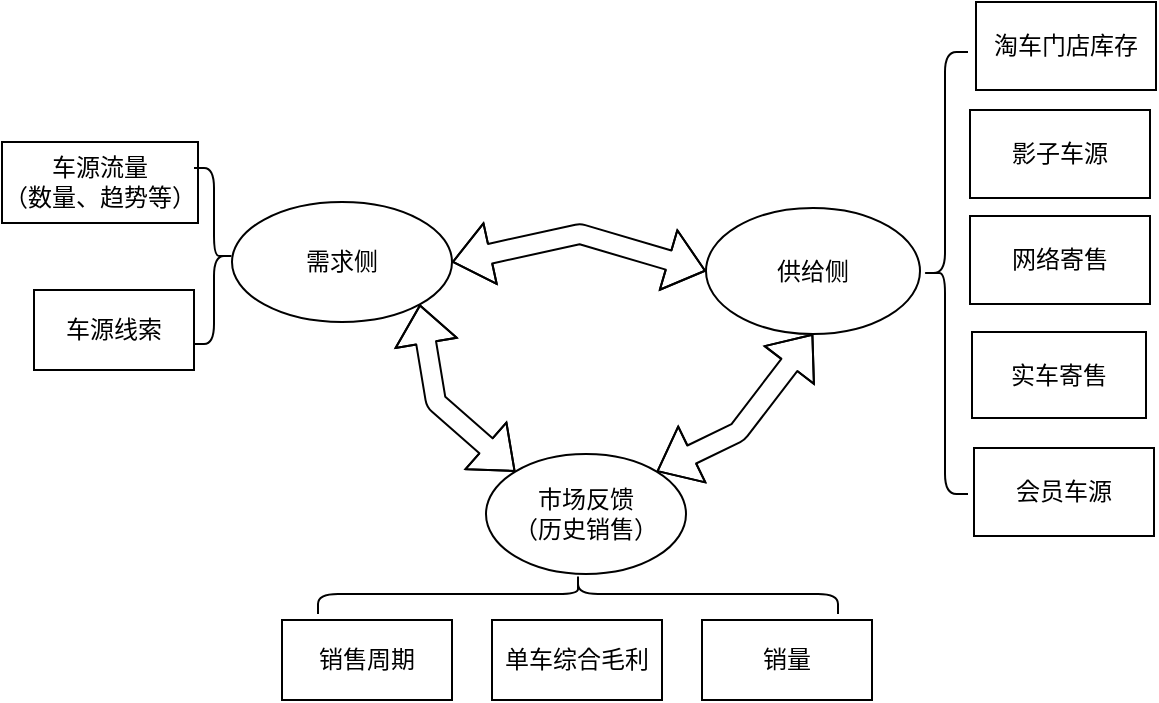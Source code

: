 <mxfile version="14.0.1" type="github"><diagram id="h2JnVIzkqxwsIQfDxEsc" name="Page-1"><mxGraphModel dx="1046" dy="490" grid="0" gridSize="10" guides="0" tooltips="1" connect="1" arrows="1" fold="1" page="1" pageScale="2" pageWidth="827" pageHeight="1169" math="0" shadow="0"><root><mxCell id="0"/><mxCell id="1" parent="0"/><mxCell id="4rzljkEA9-k4ee4jPkZl-1" value="需求侧" style="ellipse;whiteSpace=wrap;html=1;" parent="1" vertex="1"><mxGeometry x="324" y="259" width="110" height="60" as="geometry"/></mxCell><mxCell id="4rzljkEA9-k4ee4jPkZl-2" value="市场反馈&lt;br&gt;（历史销售）" style="ellipse;whiteSpace=wrap;html=1;" parent="1" vertex="1"><mxGeometry x="451" y="385" width="100" height="60" as="geometry"/></mxCell><mxCell id="4rzljkEA9-k4ee4jPkZl-3" value="车源线索" style="rounded=0;whiteSpace=wrap;html=1;" parent="1" vertex="1"><mxGeometry x="225" y="303" width="80" height="40" as="geometry"/></mxCell><mxCell id="4rzljkEA9-k4ee4jPkZl-4" value="车源流量&lt;br&gt;（数量、趋势等）" style="rounded=0;whiteSpace=wrap;html=1;" parent="1" vertex="1"><mxGeometry x="209" y="229" width="98" height="40.5" as="geometry"/></mxCell><mxCell id="4rzljkEA9-k4ee4jPkZl-9" value="销量" style="rounded=0;whiteSpace=wrap;html=1;" parent="1" vertex="1"><mxGeometry x="559" y="468" width="85" height="40" as="geometry"/></mxCell><mxCell id="4rzljkEA9-k4ee4jPkZl-10" value="单车综合毛利" style="rounded=0;whiteSpace=wrap;html=1;" parent="1" vertex="1"><mxGeometry x="454" y="468" width="85" height="40" as="geometry"/></mxCell><mxCell id="4rzljkEA9-k4ee4jPkZl-11" value="销售周期" style="rounded=0;whiteSpace=wrap;html=1;" parent="1" vertex="1"><mxGeometry x="349" y="468" width="85" height="40" as="geometry"/></mxCell><mxCell id="DKgyzTSYNXg1ywMiP4eZ-1" value="供给侧" style="ellipse;whiteSpace=wrap;html=1;" vertex="1" parent="1"><mxGeometry x="561" y="262" width="107" height="63" as="geometry"/></mxCell><mxCell id="DKgyzTSYNXg1ywMiP4eZ-2" value="淘车门店库存" style="rounded=0;whiteSpace=wrap;html=1;" vertex="1" parent="1"><mxGeometry x="696" y="159" width="90" height="44" as="geometry"/></mxCell><mxCell id="DKgyzTSYNXg1ywMiP4eZ-3" value="会员车源" style="rounded=0;whiteSpace=wrap;html=1;" vertex="1" parent="1"><mxGeometry x="695" y="382" width="90" height="44" as="geometry"/></mxCell><mxCell id="DKgyzTSYNXg1ywMiP4eZ-4" value="影子车源" style="rounded=0;whiteSpace=wrap;html=1;" vertex="1" parent="1"><mxGeometry x="693" y="213" width="90" height="44" as="geometry"/></mxCell><mxCell id="DKgyzTSYNXg1ywMiP4eZ-8" value="网络寄售" style="rounded=0;whiteSpace=wrap;html=1;" vertex="1" parent="1"><mxGeometry x="693" y="266" width="90" height="44" as="geometry"/></mxCell><mxCell id="DKgyzTSYNXg1ywMiP4eZ-18" value="实车寄售" style="rounded=0;whiteSpace=wrap;html=1;" vertex="1" parent="1"><mxGeometry x="694" y="324" width="87" height="43" as="geometry"/></mxCell><mxCell id="DKgyzTSYNXg1ywMiP4eZ-25" value="" style="shape=flexArrow;endArrow=classic;startArrow=classic;html=1;entryX=0;entryY=0.5;entryDx=0;entryDy=0;exitX=1;exitY=0.5;exitDx=0;exitDy=0;" edge="1" parent="1" source="4rzljkEA9-k4ee4jPkZl-1" target="DKgyzTSYNXg1ywMiP4eZ-1"><mxGeometry width="50" height="50" relative="1" as="geometry"><mxPoint x="399" y="286" as="sourcePoint"/><mxPoint x="476.5" y="242" as="targetPoint"/><Array as="points"><mxPoint x="498" y="275"/></Array></mxGeometry></mxCell><mxCell id="DKgyzTSYNXg1ywMiP4eZ-28" value="" style="shape=flexArrow;endArrow=classic;startArrow=classic;html=1;entryX=0;entryY=0;entryDx=0;entryDy=0;exitX=1;exitY=1;exitDx=0;exitDy=0;" edge="1" parent="1" source="4rzljkEA9-k4ee4jPkZl-1" target="4rzljkEA9-k4ee4jPkZl-2"><mxGeometry width="50" height="50" relative="1" as="geometry"><mxPoint x="444" y="299" as="sourcePoint"/><mxPoint x="571" y="301" as="targetPoint"/><Array as="points"><mxPoint x="426" y="359"/></Array></mxGeometry></mxCell><mxCell id="DKgyzTSYNXg1ywMiP4eZ-29" value="" style="shape=flexArrow;endArrow=classic;startArrow=classic;html=1;entryX=0.5;entryY=1;entryDx=0;entryDy=0;exitX=1;exitY=0;exitDx=0;exitDy=0;" edge="1" parent="1" source="4rzljkEA9-k4ee4jPkZl-2" target="DKgyzTSYNXg1ywMiP4eZ-1"><mxGeometry width="50" height="50" relative="1" as="geometry"><mxPoint x="454" y="309" as="sourcePoint"/><mxPoint x="581" y="311" as="targetPoint"/><Array as="points"><mxPoint x="577" y="374"/></Array></mxGeometry></mxCell><mxCell id="DKgyzTSYNXg1ywMiP4eZ-30" value="" style="shape=curlyBracket;whiteSpace=wrap;html=1;rounded=1;rotation=90;" vertex="1" parent="1"><mxGeometry x="487" y="325" width="20" height="260" as="geometry"/></mxCell><mxCell id="DKgyzTSYNXg1ywMiP4eZ-31" value="" style="shape=curlyBracket;whiteSpace=wrap;html=1;rounded=1;" vertex="1" parent="1"><mxGeometry x="669" y="184" width="23" height="221" as="geometry"/></mxCell><mxCell id="DKgyzTSYNXg1ywMiP4eZ-32" value="" style="shape=curlyBracket;whiteSpace=wrap;html=1;rounded=1;rotation=-180;" vertex="1" parent="1"><mxGeometry x="305" y="242" width="20" height="88" as="geometry"/></mxCell></root></mxGraphModel></diagram></mxfile>